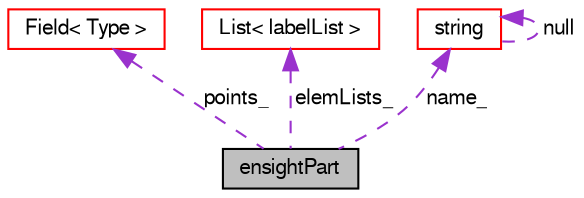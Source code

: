 digraph "ensightPart"
{
  bgcolor="transparent";
  edge [fontname="FreeSans",fontsize="10",labelfontname="FreeSans",labelfontsize="10"];
  node [fontname="FreeSans",fontsize="10",shape=record];
  Node3 [label="ensightPart",height=0.2,width=0.4,color="black", fillcolor="grey75", style="filled", fontcolor="black"];
  Node4 -> Node3 [dir="back",color="darkorchid3",fontsize="10",style="dashed",label=" points_" ,fontname="FreeSans"];
  Node4 [label="Field\< Type \>",height=0.2,width=0.4,color="red",URL="$a26466.html",tooltip="Pre-declare SubField and related Field type. "];
  Node11 -> Node3 [dir="back",color="darkorchid3",fontsize="10",style="dashed",label=" elemLists_" ,fontname="FreeSans"];
  Node11 [label="List\< labelList \>",height=0.2,width=0.4,color="red",URL="$a25694.html"];
  Node13 -> Node3 [dir="back",color="darkorchid3",fontsize="10",style="dashed",label=" name_" ,fontname="FreeSans"];
  Node13 [label="string",height=0.2,width=0.4,color="red",URL="$a28250.html",tooltip="A class for handling character strings derived from std::string. "];
  Node13 -> Node13 [dir="back",color="darkorchid3",fontsize="10",style="dashed",label=" null" ,fontname="FreeSans"];
}

